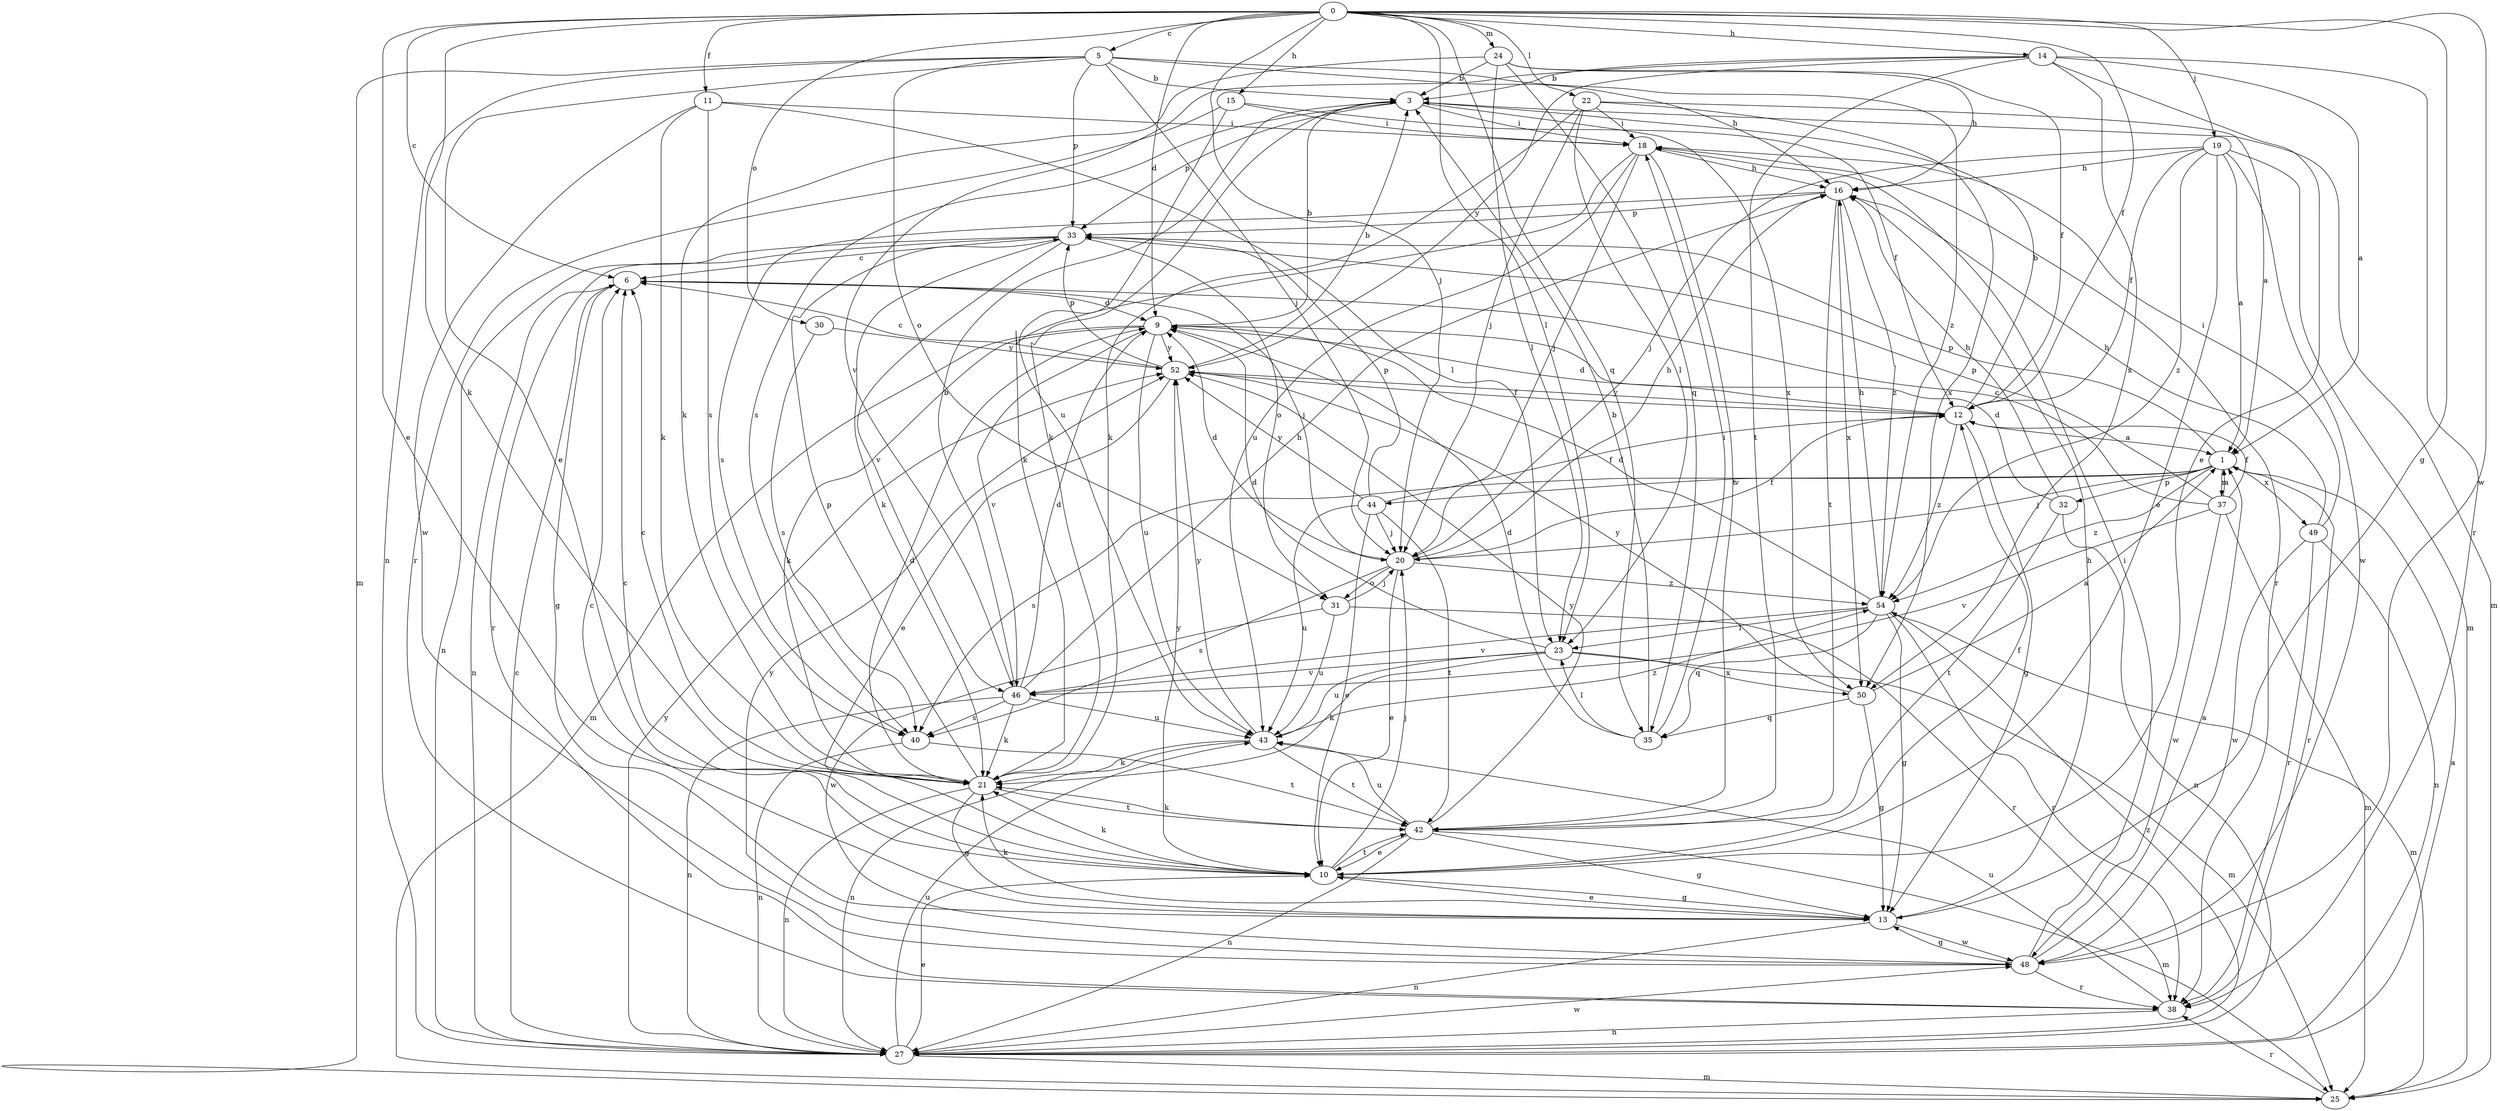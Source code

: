 strict digraph  {
0;
1;
3;
5;
6;
9;
10;
11;
12;
13;
14;
15;
16;
18;
19;
20;
21;
22;
23;
24;
25;
27;
30;
31;
32;
33;
35;
37;
38;
40;
42;
43;
44;
46;
48;
49;
50;
52;
54;
0 -> 5  [label=c];
0 -> 6  [label=c];
0 -> 9  [label=d];
0 -> 10  [label=e];
0 -> 11  [label=f];
0 -> 12  [label=f];
0 -> 13  [label=g];
0 -> 14  [label=h];
0 -> 15  [label=h];
0 -> 19  [label=j];
0 -> 20  [label=j];
0 -> 21  [label=k];
0 -> 22  [label=l];
0 -> 23  [label=l];
0 -> 24  [label=m];
0 -> 30  [label=o];
0 -> 35  [label=q];
0 -> 48  [label=w];
1 -> 20  [label=j];
1 -> 32  [label=p];
1 -> 33  [label=p];
1 -> 37  [label=r];
1 -> 38  [label=r];
1 -> 40  [label=s];
1 -> 44  [label=v];
1 -> 49  [label=x];
1 -> 54  [label=z];
3 -> 18  [label=i];
3 -> 21  [label=k];
3 -> 25  [label=m];
3 -> 33  [label=p];
3 -> 40  [label=s];
3 -> 50  [label=x];
5 -> 3  [label=b];
5 -> 10  [label=e];
5 -> 16  [label=h];
5 -> 20  [label=j];
5 -> 25  [label=m];
5 -> 27  [label=n];
5 -> 31  [label=o];
5 -> 33  [label=p];
5 -> 54  [label=z];
6 -> 9  [label=d];
6 -> 13  [label=g];
6 -> 20  [label=j];
6 -> 27  [label=n];
9 -> 3  [label=b];
9 -> 21  [label=k];
9 -> 25  [label=m];
9 -> 43  [label=u];
9 -> 46  [label=v];
9 -> 52  [label=y];
10 -> 6  [label=c];
10 -> 12  [label=f];
10 -> 13  [label=g];
10 -> 20  [label=j];
10 -> 21  [label=k];
10 -> 42  [label=t];
10 -> 52  [label=y];
11 -> 18  [label=i];
11 -> 21  [label=k];
11 -> 23  [label=l];
11 -> 40  [label=s];
11 -> 48  [label=w];
12 -> 1  [label=a];
12 -> 3  [label=b];
12 -> 9  [label=d];
12 -> 13  [label=g];
12 -> 52  [label=y];
12 -> 54  [label=z];
13 -> 6  [label=c];
13 -> 10  [label=e];
13 -> 16  [label=h];
13 -> 21  [label=k];
13 -> 27  [label=n];
13 -> 48  [label=w];
14 -> 1  [label=a];
14 -> 3  [label=b];
14 -> 10  [label=e];
14 -> 38  [label=r];
14 -> 42  [label=t];
14 -> 46  [label=v];
14 -> 50  [label=x];
14 -> 52  [label=y];
15 -> 12  [label=f];
15 -> 18  [label=i];
15 -> 38  [label=r];
15 -> 43  [label=u];
16 -> 33  [label=p];
16 -> 40  [label=s];
16 -> 42  [label=t];
16 -> 50  [label=x];
16 -> 54  [label=z];
18 -> 16  [label=h];
18 -> 20  [label=j];
18 -> 21  [label=k];
18 -> 38  [label=r];
18 -> 42  [label=t];
18 -> 43  [label=u];
19 -> 1  [label=a];
19 -> 10  [label=e];
19 -> 12  [label=f];
19 -> 16  [label=h];
19 -> 20  [label=j];
19 -> 25  [label=m];
19 -> 48  [label=w];
19 -> 54  [label=z];
20 -> 9  [label=d];
20 -> 10  [label=e];
20 -> 12  [label=f];
20 -> 16  [label=h];
20 -> 31  [label=o];
20 -> 40  [label=s];
20 -> 54  [label=z];
21 -> 6  [label=c];
21 -> 9  [label=d];
21 -> 13  [label=g];
21 -> 27  [label=n];
21 -> 33  [label=p];
21 -> 42  [label=t];
22 -> 1  [label=a];
22 -> 18  [label=i];
22 -> 20  [label=j];
22 -> 21  [label=k];
22 -> 23  [label=l];
22 -> 50  [label=x];
23 -> 9  [label=d];
23 -> 21  [label=k];
23 -> 25  [label=m];
23 -> 43  [label=u];
23 -> 46  [label=v];
23 -> 50  [label=x];
24 -> 3  [label=b];
24 -> 12  [label=f];
24 -> 16  [label=h];
24 -> 21  [label=k];
24 -> 23  [label=l];
24 -> 35  [label=q];
25 -> 38  [label=r];
27 -> 1  [label=a];
27 -> 6  [label=c];
27 -> 10  [label=e];
27 -> 25  [label=m];
27 -> 43  [label=u];
27 -> 48  [label=w];
27 -> 52  [label=y];
27 -> 54  [label=z];
30 -> 40  [label=s];
30 -> 52  [label=y];
31 -> 20  [label=j];
31 -> 38  [label=r];
31 -> 43  [label=u];
31 -> 48  [label=w];
32 -> 9  [label=d];
32 -> 16  [label=h];
32 -> 27  [label=n];
32 -> 42  [label=t];
33 -> 6  [label=c];
33 -> 21  [label=k];
33 -> 27  [label=n];
33 -> 31  [label=o];
33 -> 38  [label=r];
33 -> 46  [label=v];
35 -> 3  [label=b];
35 -> 9  [label=d];
35 -> 18  [label=i];
35 -> 23  [label=l];
37 -> 1  [label=a];
37 -> 6  [label=c];
37 -> 12  [label=f];
37 -> 25  [label=m];
37 -> 33  [label=p];
37 -> 46  [label=v];
37 -> 48  [label=w];
38 -> 27  [label=n];
38 -> 43  [label=u];
40 -> 27  [label=n];
40 -> 42  [label=t];
42 -> 10  [label=e];
42 -> 13  [label=g];
42 -> 21  [label=k];
42 -> 25  [label=m];
42 -> 27  [label=n];
42 -> 43  [label=u];
42 -> 52  [label=y];
43 -> 21  [label=k];
43 -> 27  [label=n];
43 -> 42  [label=t];
43 -> 52  [label=y];
43 -> 54  [label=z];
44 -> 10  [label=e];
44 -> 12  [label=f];
44 -> 20  [label=j];
44 -> 33  [label=p];
44 -> 42  [label=t];
44 -> 43  [label=u];
44 -> 52  [label=y];
46 -> 3  [label=b];
46 -> 9  [label=d];
46 -> 16  [label=h];
46 -> 21  [label=k];
46 -> 27  [label=n];
46 -> 40  [label=s];
46 -> 43  [label=u];
48 -> 1  [label=a];
48 -> 13  [label=g];
48 -> 18  [label=i];
48 -> 38  [label=r];
48 -> 52  [label=y];
49 -> 16  [label=h];
49 -> 18  [label=i];
49 -> 27  [label=n];
49 -> 38  [label=r];
49 -> 48  [label=w];
50 -> 1  [label=a];
50 -> 13  [label=g];
50 -> 35  [label=q];
50 -> 52  [label=y];
52 -> 3  [label=b];
52 -> 6  [label=c];
52 -> 10  [label=e];
52 -> 12  [label=f];
52 -> 33  [label=p];
54 -> 9  [label=d];
54 -> 13  [label=g];
54 -> 16  [label=h];
54 -> 23  [label=l];
54 -> 25  [label=m];
54 -> 35  [label=q];
54 -> 38  [label=r];
54 -> 46  [label=v];
}
